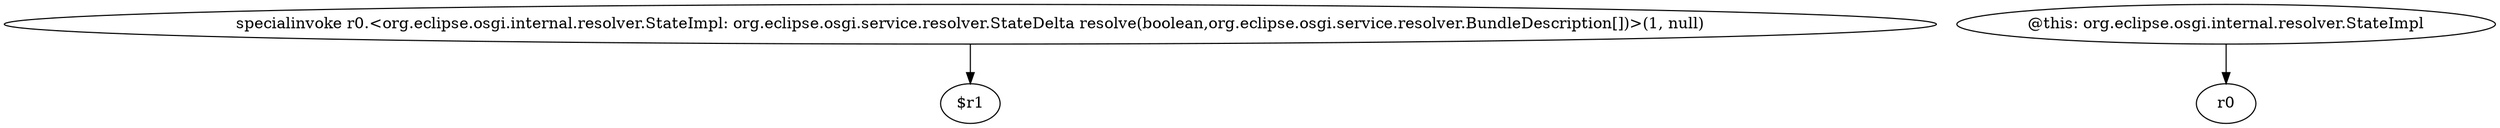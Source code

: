 digraph g {
0[label="specialinvoke r0.<org.eclipse.osgi.internal.resolver.StateImpl: org.eclipse.osgi.service.resolver.StateDelta resolve(boolean,org.eclipse.osgi.service.resolver.BundleDescription[])>(1, null)"]
1[label="$r1"]
0->1[label=""]
2[label="@this: org.eclipse.osgi.internal.resolver.StateImpl"]
3[label="r0"]
2->3[label=""]
}